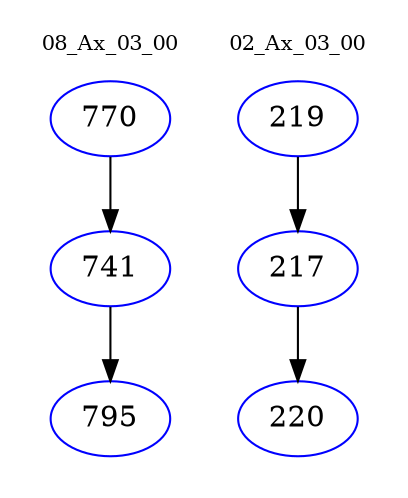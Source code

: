 digraph{
subgraph cluster_0 {
color = white
label = "08_Ax_03_00";
fontsize=10;
T0_770 [label="770", color="blue"]
T0_770 -> T0_741 [color="black"]
T0_741 [label="741", color="blue"]
T0_741 -> T0_795 [color="black"]
T0_795 [label="795", color="blue"]
}
subgraph cluster_1 {
color = white
label = "02_Ax_03_00";
fontsize=10;
T1_219 [label="219", color="blue"]
T1_219 -> T1_217 [color="black"]
T1_217 [label="217", color="blue"]
T1_217 -> T1_220 [color="black"]
T1_220 [label="220", color="blue"]
}
}
